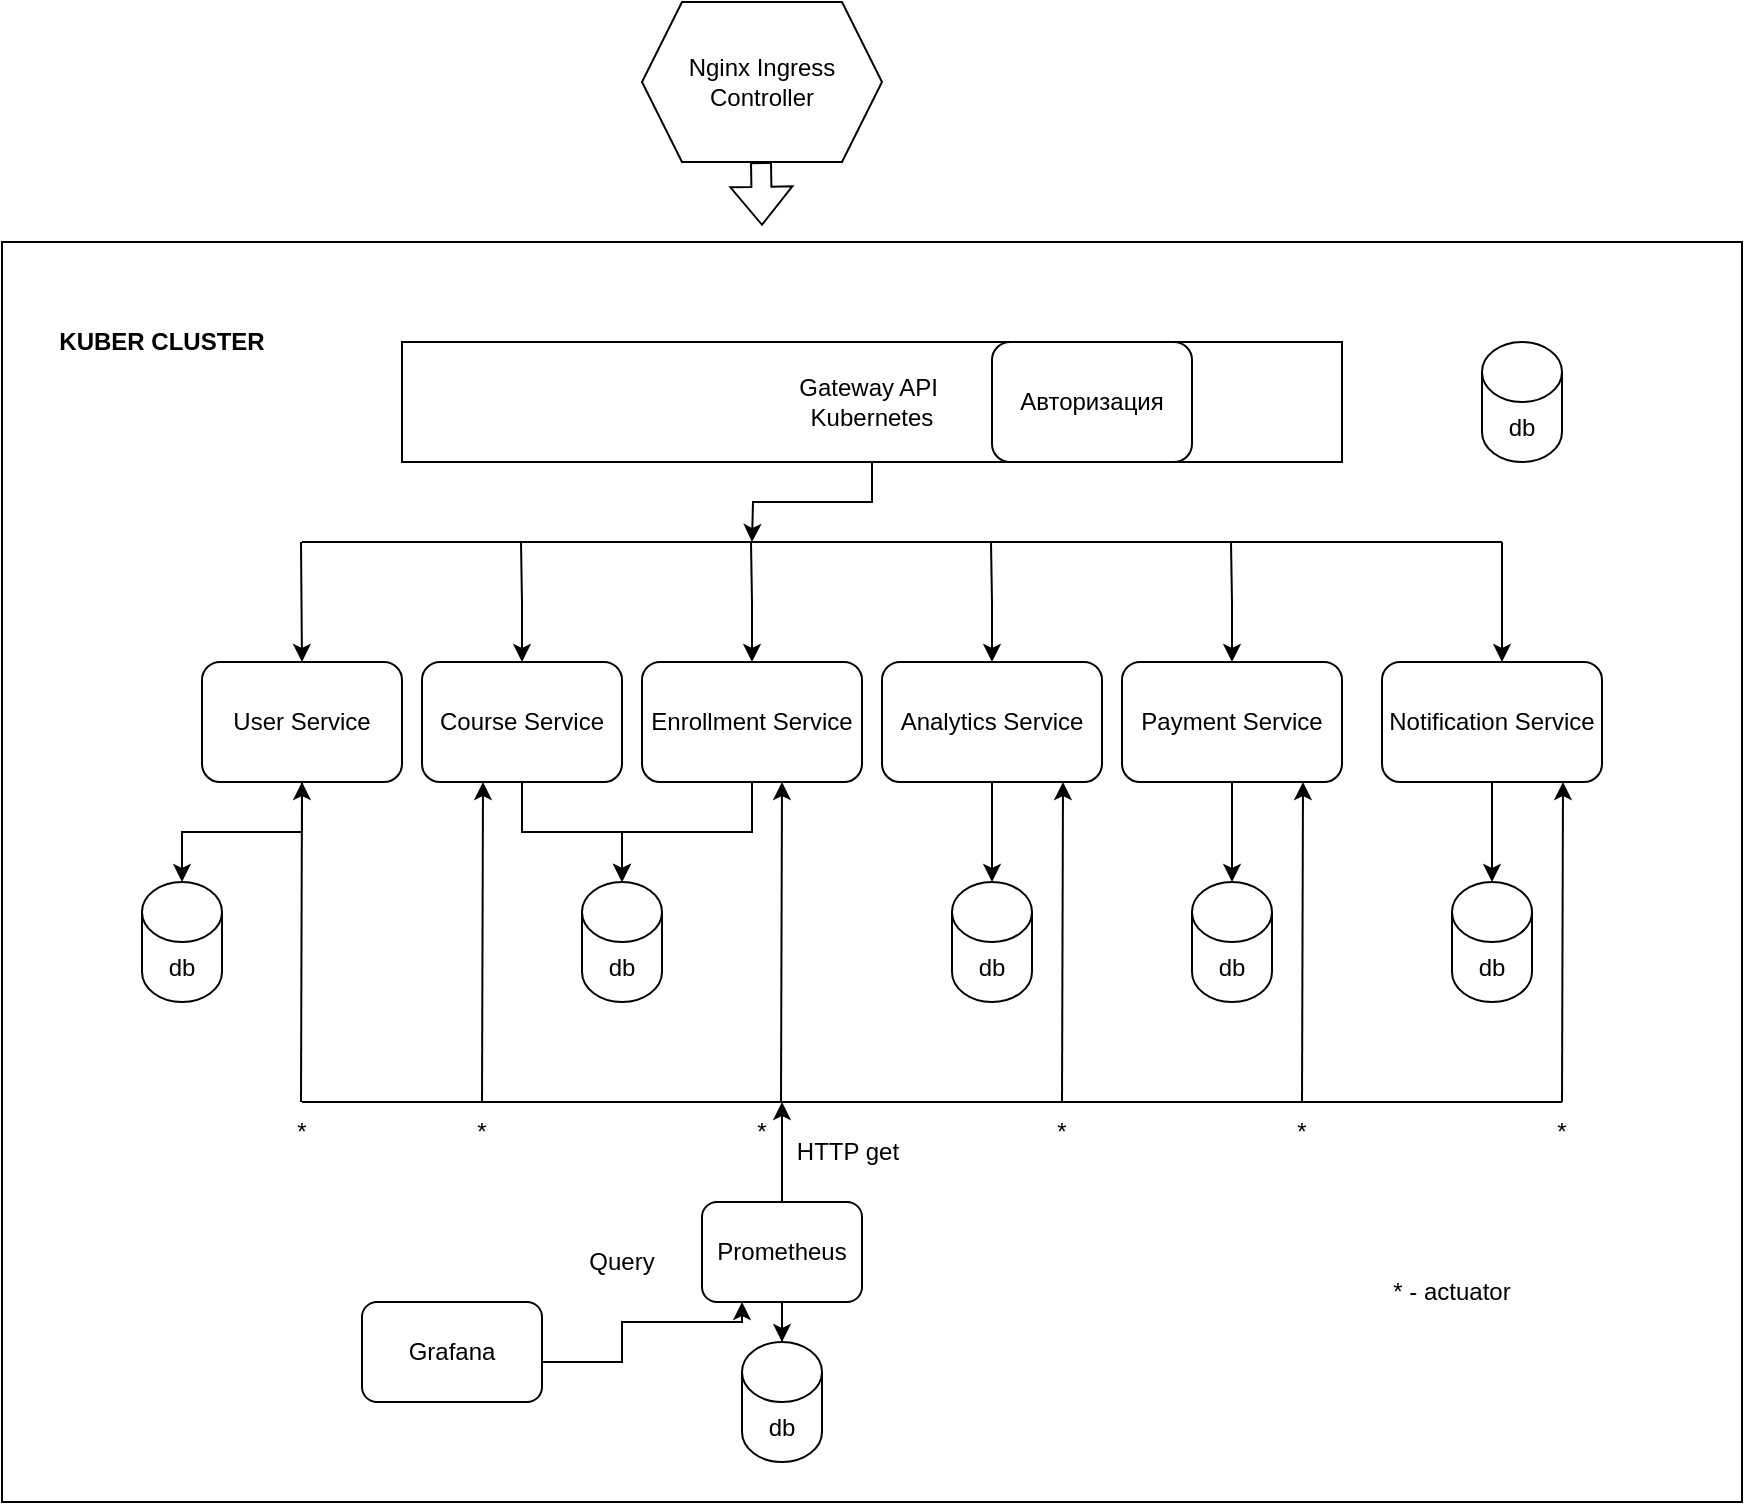 <mxfile version="24.4.4" type="github">
  <diagram id="C5RBs43oDa-KdzZeNtuy" name="Page-1">
    <mxGraphModel dx="980" dy="692" grid="1" gridSize="10" guides="1" tooltips="1" connect="1" arrows="1" fold="1" page="1" pageScale="1" pageWidth="827" pageHeight="1169" math="0" shadow="0">
      <root>
        <mxCell id="WIyWlLk6GJQsqaUBKTNV-0" />
        <mxCell id="WIyWlLk6GJQsqaUBKTNV-1" parent="WIyWlLk6GJQsqaUBKTNV-0" />
        <mxCell id="kEjIuvrIirV6rfl9TdOs-2" value="" style="rounded=0;whiteSpace=wrap;html=1;" vertex="1" parent="WIyWlLk6GJQsqaUBKTNV-1">
          <mxGeometry x="10" y="130" width="870" height="630" as="geometry" />
        </mxCell>
        <mxCell id="G3HCrtdbnv7-njKT6J-s-4" value="User Service" style="rounded=1;whiteSpace=wrap;html=1;direction=west;" parent="WIyWlLk6GJQsqaUBKTNV-1" vertex="1">
          <mxGeometry x="110" y="340" width="100" height="60" as="geometry" />
        </mxCell>
        <mxCell id="G3HCrtdbnv7-njKT6J-s-28" value="" style="edgeStyle=orthogonalEdgeStyle;rounded=0;orthogonalLoop=1;jettySize=auto;html=1;" parent="WIyWlLk6GJQsqaUBKTNV-1" source="G3HCrtdbnv7-njKT6J-s-5" target="G3HCrtdbnv7-njKT6J-s-16" edge="1">
          <mxGeometry relative="1" as="geometry" />
        </mxCell>
        <mxCell id="G3HCrtdbnv7-njKT6J-s-5" value="Course Service" style="rounded=1;whiteSpace=wrap;html=1;" parent="WIyWlLk6GJQsqaUBKTNV-1" vertex="1">
          <mxGeometry x="220" y="340" width="100" height="60" as="geometry" />
        </mxCell>
        <mxCell id="G3HCrtdbnv7-njKT6J-s-32" value="" style="edgeStyle=orthogonalEdgeStyle;rounded=0;orthogonalLoop=1;jettySize=auto;html=1;" parent="WIyWlLk6GJQsqaUBKTNV-1" source="G3HCrtdbnv7-njKT6J-s-7" target="G3HCrtdbnv7-njKT6J-s-17" edge="1">
          <mxGeometry relative="1" as="geometry" />
        </mxCell>
        <mxCell id="G3HCrtdbnv7-njKT6J-s-7" value="Analytics Service" style="rounded=1;whiteSpace=wrap;html=1;" parent="WIyWlLk6GJQsqaUBKTNV-1" vertex="1">
          <mxGeometry x="450" y="340" width="110" height="60" as="geometry" />
        </mxCell>
        <mxCell id="G3HCrtdbnv7-njKT6J-s-34" value="" style="edgeStyle=orthogonalEdgeStyle;rounded=0;orthogonalLoop=1;jettySize=auto;html=1;" parent="WIyWlLk6GJQsqaUBKTNV-1" source="G3HCrtdbnv7-njKT6J-s-8" target="G3HCrtdbnv7-njKT6J-s-19" edge="1">
          <mxGeometry relative="1" as="geometry" />
        </mxCell>
        <mxCell id="G3HCrtdbnv7-njKT6J-s-8" value="Notification Service" style="rounded=1;whiteSpace=wrap;html=1;" parent="WIyWlLk6GJQsqaUBKTNV-1" vertex="1">
          <mxGeometry x="700" y="340" width="110" height="60" as="geometry" />
        </mxCell>
        <mxCell id="G3HCrtdbnv7-njKT6J-s-33" value="" style="edgeStyle=orthogonalEdgeStyle;rounded=0;orthogonalLoop=1;jettySize=auto;html=1;" parent="WIyWlLk6GJQsqaUBKTNV-1" source="G3HCrtdbnv7-njKT6J-s-9" target="G3HCrtdbnv7-njKT6J-s-18" edge="1">
          <mxGeometry relative="1" as="geometry" />
        </mxCell>
        <mxCell id="G3HCrtdbnv7-njKT6J-s-9" value="Payment Service" style="rounded=1;whiteSpace=wrap;html=1;" parent="WIyWlLk6GJQsqaUBKTNV-1" vertex="1">
          <mxGeometry x="570" y="340" width="110" height="60" as="geometry" />
        </mxCell>
        <mxCell id="G3HCrtdbnv7-njKT6J-s-14" value="db" style="shape=cylinder3;whiteSpace=wrap;html=1;boundedLbl=1;backgroundOutline=1;size=15;" parent="WIyWlLk6GJQsqaUBKTNV-1" vertex="1">
          <mxGeometry x="80" y="450" width="40" height="60" as="geometry" />
        </mxCell>
        <mxCell id="G3HCrtdbnv7-njKT6J-s-16" value="db" style="shape=cylinder3;whiteSpace=wrap;html=1;boundedLbl=1;backgroundOutline=1;size=15;" parent="WIyWlLk6GJQsqaUBKTNV-1" vertex="1">
          <mxGeometry x="300" y="450" width="40" height="60" as="geometry" />
        </mxCell>
        <mxCell id="G3HCrtdbnv7-njKT6J-s-17" value="db" style="shape=cylinder3;whiteSpace=wrap;html=1;boundedLbl=1;backgroundOutline=1;size=15;" parent="WIyWlLk6GJQsqaUBKTNV-1" vertex="1">
          <mxGeometry x="485" y="450" width="40" height="60" as="geometry" />
        </mxCell>
        <mxCell id="G3HCrtdbnv7-njKT6J-s-18" value="db" style="shape=cylinder3;whiteSpace=wrap;html=1;boundedLbl=1;backgroundOutline=1;size=15;" parent="WIyWlLk6GJQsqaUBKTNV-1" vertex="1">
          <mxGeometry x="605" y="450" width="40" height="60" as="geometry" />
        </mxCell>
        <mxCell id="G3HCrtdbnv7-njKT6J-s-19" value="db" style="shape=cylinder3;whiteSpace=wrap;html=1;boundedLbl=1;backgroundOutline=1;size=15;" parent="WIyWlLk6GJQsqaUBKTNV-1" vertex="1">
          <mxGeometry x="735" y="450" width="40" height="60" as="geometry" />
        </mxCell>
        <mxCell id="G3HCrtdbnv7-njKT6J-s-24" value="" style="edgeStyle=orthogonalEdgeStyle;rounded=0;orthogonalLoop=1;jettySize=auto;html=1;exitX=0.5;exitY=0;exitDx=0;exitDy=0;entryX=0.5;entryY=0;entryDx=0;entryDy=0;entryPerimeter=0;" parent="WIyWlLk6GJQsqaUBKTNV-1" source="G3HCrtdbnv7-njKT6J-s-4" target="G3HCrtdbnv7-njKT6J-s-14" edge="1">
          <mxGeometry relative="1" as="geometry">
            <mxPoint x="134.75" y="410" as="sourcePoint" />
            <mxPoint x="184.75" y="460" as="targetPoint" />
          </mxGeometry>
        </mxCell>
        <mxCell id="G3HCrtdbnv7-njKT6J-s-31" value="" style="edgeStyle=orthogonalEdgeStyle;rounded=0;orthogonalLoop=1;jettySize=auto;html=1;exitX=0.5;exitY=1;exitDx=0;exitDy=0;entryX=0.5;entryY=0;entryDx=0;entryDy=0;entryPerimeter=0;" parent="WIyWlLk6GJQsqaUBKTNV-1" source="G3HCrtdbnv7-njKT6J-s-6" target="G3HCrtdbnv7-njKT6J-s-16" edge="1">
          <mxGeometry relative="1" as="geometry">
            <mxPoint x="340" y="455" as="sourcePoint" />
            <mxPoint x="380" y="505" as="targetPoint" />
          </mxGeometry>
        </mxCell>
        <mxCell id="G3HCrtdbnv7-njKT6J-s-41" value="" style="edgeStyle=orthogonalEdgeStyle;rounded=0;orthogonalLoop=1;jettySize=auto;html=1;" parent="WIyWlLk6GJQsqaUBKTNV-1" source="G3HCrtdbnv7-njKT6J-s-37" edge="1">
          <mxGeometry relative="1" as="geometry">
            <mxPoint x="385" y="280" as="targetPoint" />
          </mxGeometry>
        </mxCell>
        <mxCell id="G3HCrtdbnv7-njKT6J-s-37" value="Gateway API&amp;nbsp;&lt;br&gt;Kubernetes" style="rounded=0;whiteSpace=wrap;html=1;" parent="WIyWlLk6GJQsqaUBKTNV-1" vertex="1">
          <mxGeometry x="210" y="180" width="470" height="60" as="geometry" />
        </mxCell>
        <mxCell id="G3HCrtdbnv7-njKT6J-s-40" value="" style="endArrow=classic;html=1;rounded=0;" parent="WIyWlLk6GJQsqaUBKTNV-1" target="G3HCrtdbnv7-njKT6J-s-6" edge="1">
          <mxGeometry width="50" height="50" relative="1" as="geometry">
            <mxPoint x="390" y="380" as="sourcePoint" />
            <mxPoint x="440" y="330" as="targetPoint" />
          </mxGeometry>
        </mxCell>
        <mxCell id="G3HCrtdbnv7-njKT6J-s-6" value="Enrollment Service" style="rounded=1;whiteSpace=wrap;html=1;" parent="WIyWlLk6GJQsqaUBKTNV-1" vertex="1">
          <mxGeometry x="330" y="340" width="110" height="60" as="geometry" />
        </mxCell>
        <mxCell id="G3HCrtdbnv7-njKT6J-s-42" value="" style="endArrow=none;html=1;rounded=0;" parent="WIyWlLk6GJQsqaUBKTNV-1" edge="1">
          <mxGeometry width="50" height="50" relative="1" as="geometry">
            <mxPoint x="160" y="280" as="sourcePoint" />
            <mxPoint x="760" y="280" as="targetPoint" />
          </mxGeometry>
        </mxCell>
        <mxCell id="G3HCrtdbnv7-njKT6J-s-44" value="" style="edgeStyle=orthogonalEdgeStyle;rounded=0;orthogonalLoop=1;jettySize=auto;html=1;entryX=0.5;entryY=1;entryDx=0;entryDy=0;" parent="WIyWlLk6GJQsqaUBKTNV-1" target="G3HCrtdbnv7-njKT6J-s-4" edge="1">
          <mxGeometry relative="1" as="geometry">
            <mxPoint x="159.5" y="280" as="sourcePoint" />
            <mxPoint x="159.5" y="320" as="targetPoint" />
          </mxGeometry>
        </mxCell>
        <mxCell id="G3HCrtdbnv7-njKT6J-s-45" value="" style="edgeStyle=orthogonalEdgeStyle;rounded=0;orthogonalLoop=1;jettySize=auto;html=1;entryX=0.5;entryY=1;entryDx=0;entryDy=0;" parent="WIyWlLk6GJQsqaUBKTNV-1" edge="1">
          <mxGeometry relative="1" as="geometry">
            <mxPoint x="269.5" y="280" as="sourcePoint" />
            <mxPoint x="270" y="340" as="targetPoint" />
          </mxGeometry>
        </mxCell>
        <mxCell id="G3HCrtdbnv7-njKT6J-s-46" value="" style="edgeStyle=orthogonalEdgeStyle;rounded=0;orthogonalLoop=1;jettySize=auto;html=1;entryX=0.5;entryY=1;entryDx=0;entryDy=0;" parent="WIyWlLk6GJQsqaUBKTNV-1" edge="1">
          <mxGeometry relative="1" as="geometry">
            <mxPoint x="384.5" y="280" as="sourcePoint" />
            <mxPoint x="385" y="340" as="targetPoint" />
          </mxGeometry>
        </mxCell>
        <mxCell id="G3HCrtdbnv7-njKT6J-s-47" value="" style="edgeStyle=orthogonalEdgeStyle;rounded=0;orthogonalLoop=1;jettySize=auto;html=1;entryX=0.5;entryY=1;entryDx=0;entryDy=0;" parent="WIyWlLk6GJQsqaUBKTNV-1" edge="1">
          <mxGeometry relative="1" as="geometry">
            <mxPoint x="504.5" y="280" as="sourcePoint" />
            <mxPoint x="505" y="340" as="targetPoint" />
          </mxGeometry>
        </mxCell>
        <mxCell id="G3HCrtdbnv7-njKT6J-s-48" value="" style="edgeStyle=orthogonalEdgeStyle;rounded=0;orthogonalLoop=1;jettySize=auto;html=1;entryX=0.5;entryY=1;entryDx=0;entryDy=0;" parent="WIyWlLk6GJQsqaUBKTNV-1" edge="1">
          <mxGeometry relative="1" as="geometry">
            <mxPoint x="624.5" y="280" as="sourcePoint" />
            <mxPoint x="625" y="340" as="targetPoint" />
          </mxGeometry>
        </mxCell>
        <mxCell id="G3HCrtdbnv7-njKT6J-s-49" value="" style="edgeStyle=orthogonalEdgeStyle;rounded=0;orthogonalLoop=1;jettySize=auto;html=1;entryX=0.5;entryY=1;entryDx=0;entryDy=0;" parent="WIyWlLk6GJQsqaUBKTNV-1" edge="1">
          <mxGeometry relative="1" as="geometry">
            <mxPoint x="760" y="280" as="sourcePoint" />
            <mxPoint x="760" y="340" as="targetPoint" />
          </mxGeometry>
        </mxCell>
        <mxCell id="G3HCrtdbnv7-njKT6J-s-56" value="" style="edgeStyle=orthogonalEdgeStyle;rounded=0;orthogonalLoop=1;jettySize=auto;html=1;entryX=0.25;entryY=1;entryDx=0;entryDy=0;" parent="WIyWlLk6GJQsqaUBKTNV-1" target="G3HCrtdbnv7-njKT6J-s-52" edge="1">
          <mxGeometry relative="1" as="geometry">
            <mxPoint x="280" y="670" as="sourcePoint" />
            <mxPoint x="379.5" y="675" as="targetPoint" />
            <Array as="points">
              <mxPoint x="280" y="690" />
              <mxPoint x="320" y="690" />
              <mxPoint x="320" y="670" />
              <mxPoint x="380" y="670" />
            </Array>
          </mxGeometry>
        </mxCell>
        <mxCell id="G3HCrtdbnv7-njKT6J-s-51" value="Grafana" style="rounded=1;whiteSpace=wrap;html=1;" parent="WIyWlLk6GJQsqaUBKTNV-1" vertex="1">
          <mxGeometry x="190" y="660" width="90" height="50" as="geometry" />
        </mxCell>
        <mxCell id="G3HCrtdbnv7-njKT6J-s-55" value="" style="edgeStyle=orthogonalEdgeStyle;rounded=0;orthogonalLoop=1;jettySize=auto;html=1;" parent="WIyWlLk6GJQsqaUBKTNV-1" source="G3HCrtdbnv7-njKT6J-s-52" target="G3HCrtdbnv7-njKT6J-s-53" edge="1">
          <mxGeometry relative="1" as="geometry" />
        </mxCell>
        <mxCell id="G3HCrtdbnv7-njKT6J-s-52" value="Prometheus" style="rounded=1;whiteSpace=wrap;html=1;" parent="WIyWlLk6GJQsqaUBKTNV-1" vertex="1">
          <mxGeometry x="360" y="610" width="80" height="50" as="geometry" />
        </mxCell>
        <mxCell id="G3HCrtdbnv7-njKT6J-s-53" value="db" style="shape=cylinder3;whiteSpace=wrap;html=1;boundedLbl=1;backgroundOutline=1;size=15;" parent="WIyWlLk6GJQsqaUBKTNV-1" vertex="1">
          <mxGeometry x="380" y="680" width="40" height="60" as="geometry" />
        </mxCell>
        <mxCell id="G3HCrtdbnv7-njKT6J-s-57" value="Query" style="text;html=1;align=center;verticalAlign=middle;whiteSpace=wrap;rounded=0;" parent="WIyWlLk6GJQsqaUBKTNV-1" vertex="1">
          <mxGeometry x="290" y="640" width="60" as="geometry" />
        </mxCell>
        <mxCell id="G3HCrtdbnv7-njKT6J-s-58" value="" style="endArrow=none;html=1;rounded=0;exitX=0.5;exitY=0;exitDx=0;exitDy=0;" parent="WIyWlLk6GJQsqaUBKTNV-1" edge="1" source="G3HCrtdbnv7-njKT6J-s-69">
          <mxGeometry width="50" height="50" relative="1" as="geometry">
            <mxPoint x="80" y="560" as="sourcePoint" />
            <mxPoint x="790" y="560" as="targetPoint" />
          </mxGeometry>
        </mxCell>
        <mxCell id="G3HCrtdbnv7-njKT6J-s-60" value="" style="endArrow=classic;html=1;rounded=0;" parent="WIyWlLk6GJQsqaUBKTNV-1" edge="1">
          <mxGeometry width="50" height="50" relative="1" as="geometry">
            <mxPoint x="540" y="560" as="sourcePoint" />
            <mxPoint x="540.5" y="400" as="targetPoint" />
          </mxGeometry>
        </mxCell>
        <mxCell id="G3HCrtdbnv7-njKT6J-s-61" value="" style="endArrow=classic;html=1;rounded=0;" parent="WIyWlLk6GJQsqaUBKTNV-1" edge="1">
          <mxGeometry width="50" height="50" relative="1" as="geometry">
            <mxPoint x="399.5" y="560" as="sourcePoint" />
            <mxPoint x="400" y="400" as="targetPoint" />
          </mxGeometry>
        </mxCell>
        <mxCell id="G3HCrtdbnv7-njKT6J-s-62" value="" style="endArrow=classic;html=1;rounded=0;" parent="WIyWlLk6GJQsqaUBKTNV-1" edge="1">
          <mxGeometry width="50" height="50" relative="1" as="geometry">
            <mxPoint x="159.5" y="560" as="sourcePoint" />
            <mxPoint x="160" y="400" as="targetPoint" />
          </mxGeometry>
        </mxCell>
        <mxCell id="G3HCrtdbnv7-njKT6J-s-63" value="" style="endArrow=classic;html=1;rounded=0;" parent="WIyWlLk6GJQsqaUBKTNV-1" edge="1">
          <mxGeometry width="50" height="50" relative="1" as="geometry">
            <mxPoint x="250" y="560" as="sourcePoint" />
            <mxPoint x="250.5" y="400" as="targetPoint" />
          </mxGeometry>
        </mxCell>
        <mxCell id="G3HCrtdbnv7-njKT6J-s-64" value="" style="endArrow=classic;html=1;rounded=0;" parent="WIyWlLk6GJQsqaUBKTNV-1" edge="1">
          <mxGeometry width="50" height="50" relative="1" as="geometry">
            <mxPoint x="790" y="560" as="sourcePoint" />
            <mxPoint x="790.5" y="400" as="targetPoint" />
          </mxGeometry>
        </mxCell>
        <mxCell id="G3HCrtdbnv7-njKT6J-s-65" value="HTTP get" style="text;html=1;align=center;verticalAlign=middle;whiteSpace=wrap;rounded=0;" parent="WIyWlLk6GJQsqaUBKTNV-1" vertex="1">
          <mxGeometry x="403" y="570" width="60" height="30" as="geometry" />
        </mxCell>
        <mxCell id="G3HCrtdbnv7-njKT6J-s-66" value="" style="endArrow=classic;html=1;rounded=0;exitX=0.5;exitY=0;exitDx=0;exitDy=0;" parent="WIyWlLk6GJQsqaUBKTNV-1" source="G3HCrtdbnv7-njKT6J-s-52" edge="1">
          <mxGeometry width="50" height="50" relative="1" as="geometry">
            <mxPoint x="400" y="580" as="sourcePoint" />
            <mxPoint x="400" y="560" as="targetPoint" />
            <Array as="points" />
          </mxGeometry>
        </mxCell>
        <mxCell id="G3HCrtdbnv7-njKT6J-s-69" value="*" style="text;html=1;align=center;verticalAlign=middle;whiteSpace=wrap;rounded=0;" parent="WIyWlLk6GJQsqaUBKTNV-1" vertex="1">
          <mxGeometry x="130" y="560" width="60" height="30" as="geometry" />
        </mxCell>
        <mxCell id="G3HCrtdbnv7-njKT6J-s-70" value="*" style="text;html=1;align=center;verticalAlign=middle;whiteSpace=wrap;rounded=0;" parent="WIyWlLk6GJQsqaUBKTNV-1" vertex="1">
          <mxGeometry x="220" y="560" width="60" height="30" as="geometry" />
        </mxCell>
        <mxCell id="G3HCrtdbnv7-njKT6J-s-71" value="*" style="text;html=1;align=center;verticalAlign=middle;whiteSpace=wrap;rounded=0;" parent="WIyWlLk6GJQsqaUBKTNV-1" vertex="1">
          <mxGeometry x="360" y="560" width="60" height="30" as="geometry" />
        </mxCell>
        <mxCell id="G3HCrtdbnv7-njKT6J-s-72" value="*" style="text;html=1;align=center;verticalAlign=middle;whiteSpace=wrap;rounded=0;" parent="WIyWlLk6GJQsqaUBKTNV-1" vertex="1">
          <mxGeometry x="510" y="560" width="60" height="30" as="geometry" />
        </mxCell>
        <mxCell id="G3HCrtdbnv7-njKT6J-s-73" value="*" style="text;html=1;align=center;verticalAlign=middle;whiteSpace=wrap;rounded=0;" parent="WIyWlLk6GJQsqaUBKTNV-1" vertex="1">
          <mxGeometry x="760" y="560" width="60" height="30" as="geometry" />
        </mxCell>
        <mxCell id="G3HCrtdbnv7-njKT6J-s-74" value="" style="endArrow=classic;html=1;rounded=0;" parent="WIyWlLk6GJQsqaUBKTNV-1" edge="1">
          <mxGeometry width="50" height="50" relative="1" as="geometry">
            <mxPoint x="660" y="560" as="sourcePoint" />
            <mxPoint x="660.5" y="400" as="targetPoint" />
          </mxGeometry>
        </mxCell>
        <mxCell id="G3HCrtdbnv7-njKT6J-s-77" value="*" style="text;html=1;align=center;verticalAlign=middle;whiteSpace=wrap;rounded=0;" parent="WIyWlLk6GJQsqaUBKTNV-1" vertex="1">
          <mxGeometry x="630" y="560" width="60" height="30" as="geometry" />
        </mxCell>
        <mxCell id="G3HCrtdbnv7-njKT6J-s-78" value="* - actuator" style="text;html=1;align=center;verticalAlign=middle;whiteSpace=wrap;rounded=0;" parent="WIyWlLk6GJQsqaUBKTNV-1" vertex="1">
          <mxGeometry x="690" y="640" width="90" height="30" as="geometry" />
        </mxCell>
        <mxCell id="kEjIuvrIirV6rfl9TdOs-1" value="Nginx Ingress&lt;div&gt;Controller&lt;/div&gt;" style="shape=hexagon;perimeter=hexagonPerimeter2;whiteSpace=wrap;html=1;fixedSize=1;" vertex="1" parent="WIyWlLk6GJQsqaUBKTNV-1">
          <mxGeometry x="330" y="10" width="120" height="80" as="geometry" />
        </mxCell>
        <mxCell id="kEjIuvrIirV6rfl9TdOs-3" value="&lt;b&gt;KUBER CLUSTER&lt;/b&gt;" style="text;html=1;align=center;verticalAlign=middle;whiteSpace=wrap;rounded=0;" vertex="1" parent="WIyWlLk6GJQsqaUBKTNV-1">
          <mxGeometry x="20" y="140" width="140" height="80" as="geometry" />
        </mxCell>
        <mxCell id="kEjIuvrIirV6rfl9TdOs-4" value="" style="shape=flexArrow;endArrow=classic;html=1;rounded=0;" edge="1" parent="WIyWlLk6GJQsqaUBKTNV-1">
          <mxGeometry width="50" height="50" relative="1" as="geometry">
            <mxPoint x="389.5" y="90" as="sourcePoint" />
            <mxPoint x="390" y="121.89" as="targetPoint" />
          </mxGeometry>
        </mxCell>
        <mxCell id="kEjIuvrIirV6rfl9TdOs-6" value="db" style="shape=cylinder3;whiteSpace=wrap;html=1;boundedLbl=1;backgroundOutline=1;size=15;" vertex="1" parent="WIyWlLk6GJQsqaUBKTNV-1">
          <mxGeometry x="750" y="180" width="40" height="60" as="geometry" />
        </mxCell>
        <mxCell id="kEjIuvrIirV6rfl9TdOs-7" value="Авторизация" style="rounded=1;whiteSpace=wrap;html=1;" vertex="1" parent="WIyWlLk6GJQsqaUBKTNV-1">
          <mxGeometry x="505" y="180" width="100" height="60" as="geometry" />
        </mxCell>
      </root>
    </mxGraphModel>
  </diagram>
</mxfile>
